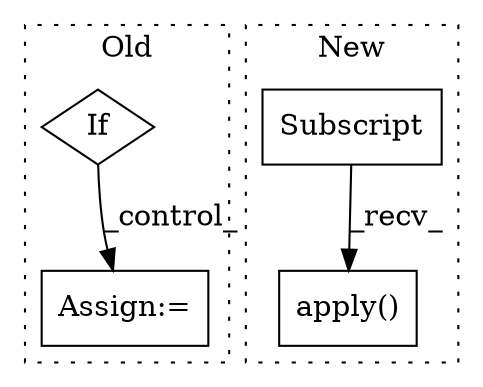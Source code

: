 digraph G {
subgraph cluster0 {
1 [label="If" a="96" s="3763" l="3" shape="diamond"];
3 [label="Assign:=" a="68" s="4438" l="3" shape="box"];
label = "Old";
style="dotted";
}
subgraph cluster1 {
2 [label="apply()" a="75" s="3804,3850" l="38,1" shape="box"];
4 [label="Subscript" a="63" s="3804,0" l="31,0" shape="box"];
label = "New";
style="dotted";
}
1 -> 3 [label="_control_"];
4 -> 2 [label="_recv_"];
}